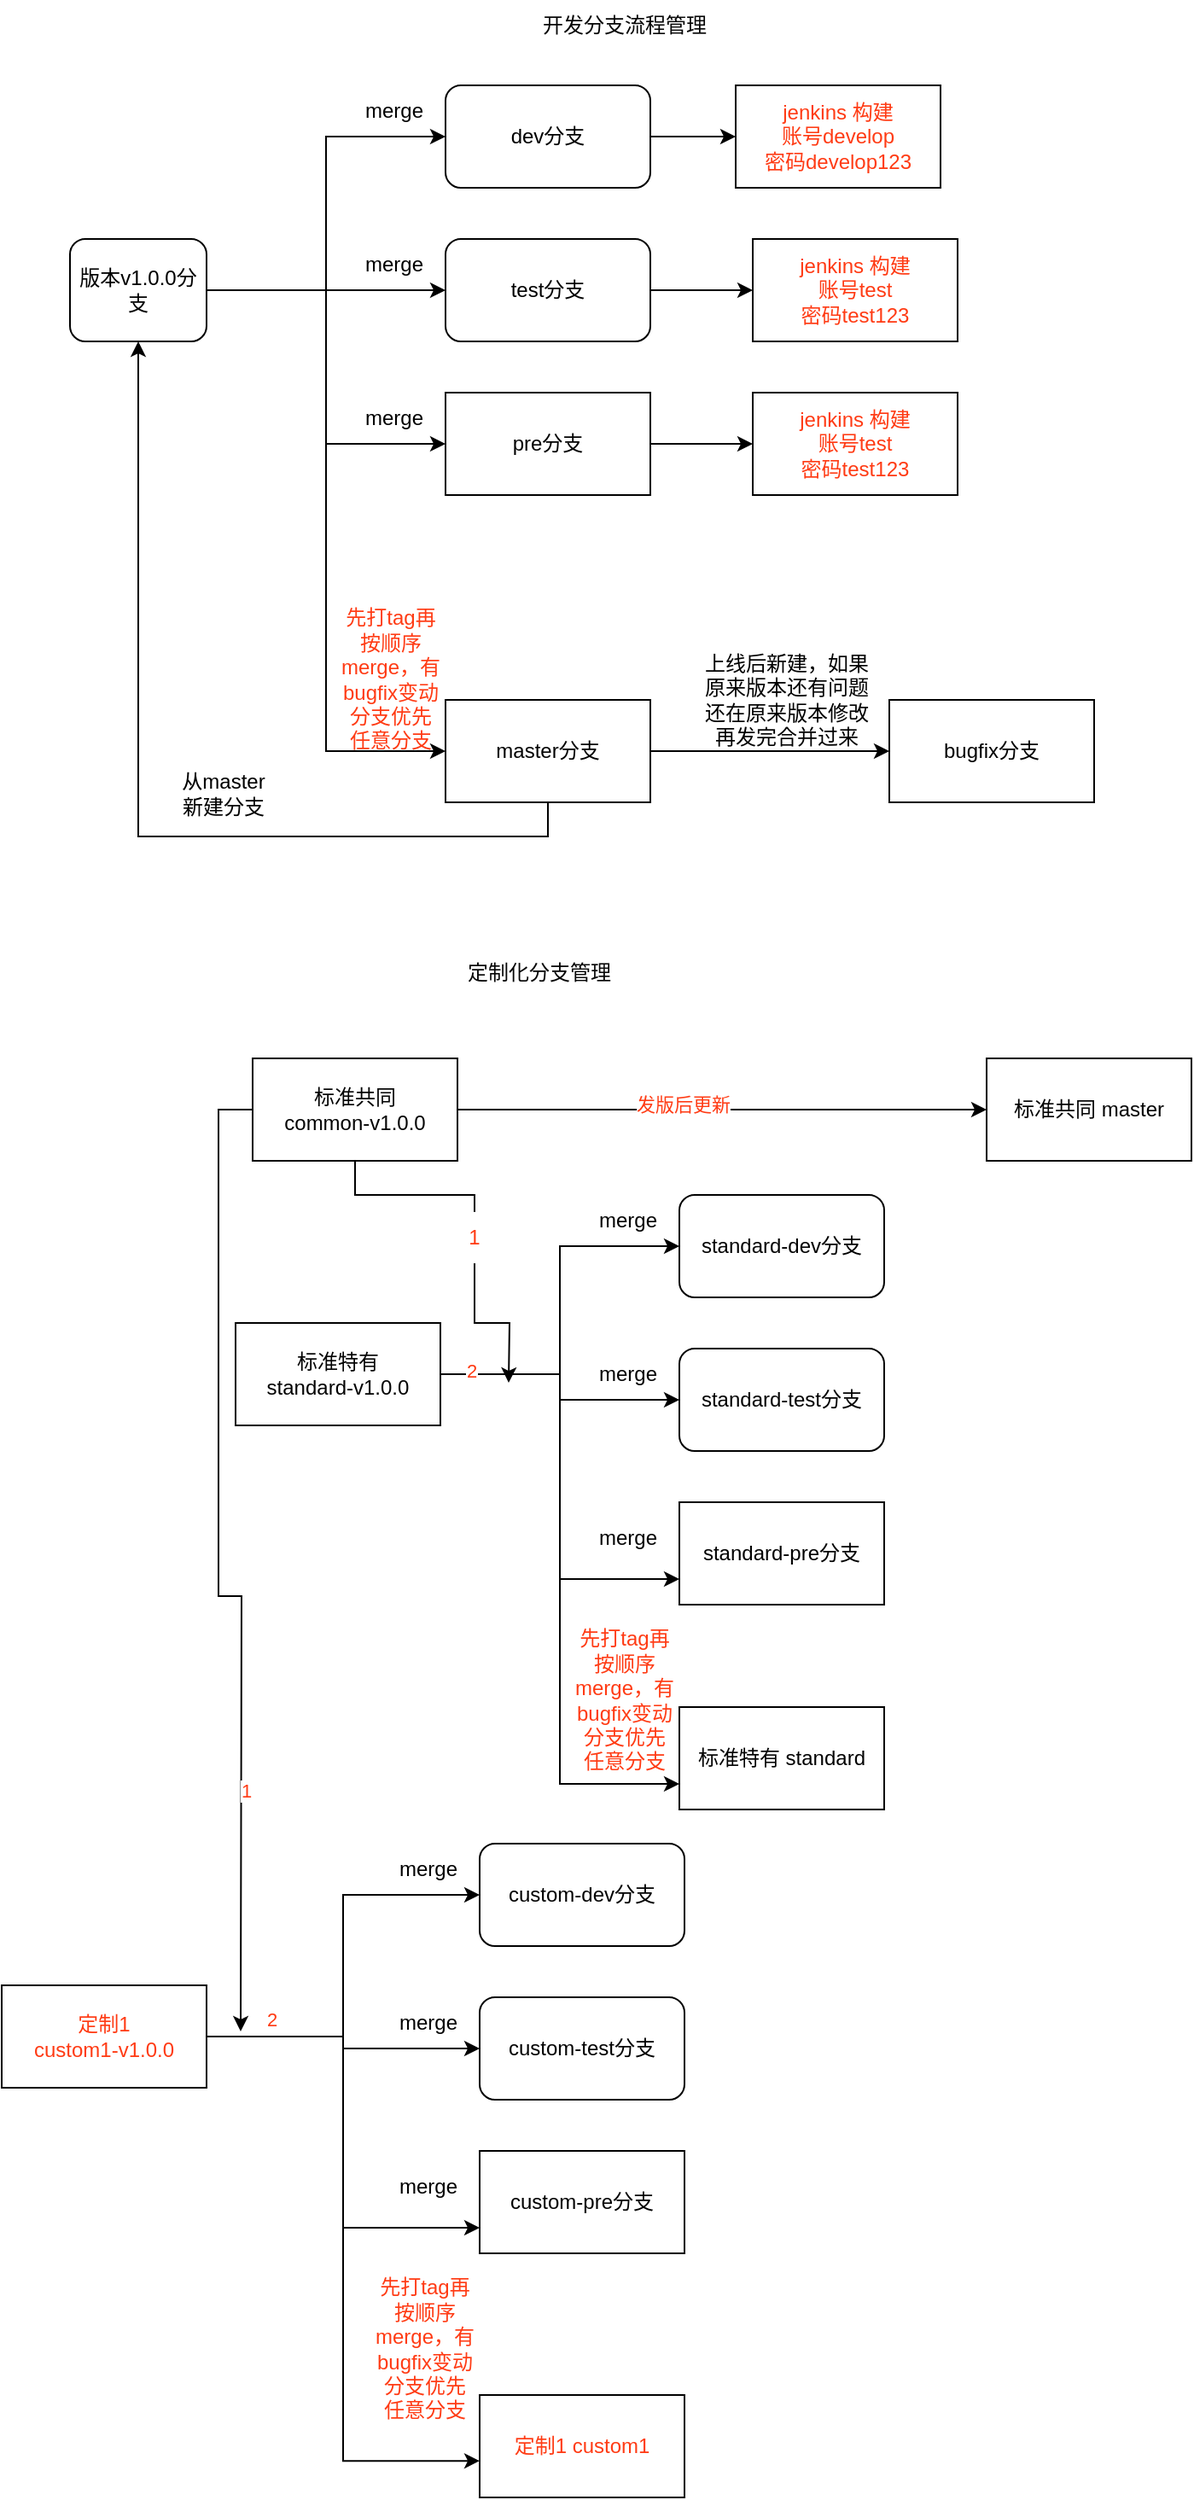 <mxfile version="15.5.4" type="github">
  <diagram id="4IpSo0oMJruCDXSAzcHF" name="Page-1">
    <mxGraphModel dx="1550" dy="835" grid="1" gridSize="10" guides="1" tooltips="1" connect="1" arrows="1" fold="1" page="1" pageScale="1" pageWidth="827" pageHeight="1169" math="0" shadow="0">
      <root>
        <mxCell id="0" />
        <mxCell id="1" parent="0" />
        <mxCell id="-ZuaCUr0FzAR6G0-gc7L-2" style="edgeStyle=orthogonalEdgeStyle;rounded=0;orthogonalLoop=1;jettySize=auto;html=1;entryX=0;entryY=0.5;entryDx=0;entryDy=0;" parent="1" source="-ZuaCUr0FzAR6G0-gc7L-1" target="-ZuaCUr0FzAR6G0-gc7L-3" edge="1">
          <mxGeometry relative="1" as="geometry">
            <mxPoint x="390" y="190" as="targetPoint" />
          </mxGeometry>
        </mxCell>
        <mxCell id="-ZuaCUr0FzAR6G0-gc7L-5" style="edgeStyle=orthogonalEdgeStyle;rounded=0;orthogonalLoop=1;jettySize=auto;html=1;entryX=0;entryY=0.5;entryDx=0;entryDy=0;" parent="1" source="-ZuaCUr0FzAR6G0-gc7L-1" target="-ZuaCUr0FzAR6G0-gc7L-4" edge="1">
          <mxGeometry relative="1" as="geometry" />
        </mxCell>
        <mxCell id="-ZuaCUr0FzAR6G0-gc7L-7" style="edgeStyle=orthogonalEdgeStyle;rounded=0;orthogonalLoop=1;jettySize=auto;html=1;exitX=1;exitY=0.5;exitDx=0;exitDy=0;entryX=0;entryY=0.5;entryDx=0;entryDy=0;" parent="1" source="-ZuaCUr0FzAR6G0-gc7L-1" target="-ZuaCUr0FzAR6G0-gc7L-8" edge="1">
          <mxGeometry relative="1" as="geometry">
            <mxPoint x="300" y="450" as="targetPoint" />
          </mxGeometry>
        </mxCell>
        <mxCell id="-ZuaCUr0FzAR6G0-gc7L-10" style="edgeStyle=orthogonalEdgeStyle;rounded=0;orthogonalLoop=1;jettySize=auto;html=1;exitX=1;exitY=0.5;exitDx=0;exitDy=0;entryX=0;entryY=0.5;entryDx=0;entryDy=0;" parent="1" source="-ZuaCUr0FzAR6G0-gc7L-1" target="-ZuaCUr0FzAR6G0-gc7L-9" edge="1">
          <mxGeometry relative="1" as="geometry">
            <mxPoint x="310" y="440" as="targetPoint" />
          </mxGeometry>
        </mxCell>
        <mxCell id="-ZuaCUr0FzAR6G0-gc7L-1" value="版本v1.0.0分支" style="rounded=1;whiteSpace=wrap;html=1;" parent="1" vertex="1">
          <mxGeometry x="150" y="150" width="80" height="60" as="geometry" />
        </mxCell>
        <mxCell id="-ZuaCUr0FzAR6G0-gc7L-32" style="edgeStyle=orthogonalEdgeStyle;rounded=0;orthogonalLoop=1;jettySize=auto;html=1;exitX=1;exitY=0.5;exitDx=0;exitDy=0;fontColor=#FF3B14;" parent="1" source="-ZuaCUr0FzAR6G0-gc7L-3" edge="1">
          <mxGeometry relative="1" as="geometry">
            <mxPoint x="540" y="90" as="targetPoint" />
          </mxGeometry>
        </mxCell>
        <mxCell id="-ZuaCUr0FzAR6G0-gc7L-3" value="dev分支" style="rounded=1;whiteSpace=wrap;html=1;" parent="1" vertex="1">
          <mxGeometry x="370" y="60" width="120" height="60" as="geometry" />
        </mxCell>
        <mxCell id="-ZuaCUr0FzAR6G0-gc7L-35" style="edgeStyle=orthogonalEdgeStyle;rounded=0;orthogonalLoop=1;jettySize=auto;html=1;entryX=0;entryY=0.5;entryDx=0;entryDy=0;fontColor=#FF3B14;" parent="1" source="-ZuaCUr0FzAR6G0-gc7L-4" target="-ZuaCUr0FzAR6G0-gc7L-34" edge="1">
          <mxGeometry relative="1" as="geometry" />
        </mxCell>
        <mxCell id="-ZuaCUr0FzAR6G0-gc7L-4" value="test分支" style="rounded=1;whiteSpace=wrap;html=1;" parent="1" vertex="1">
          <mxGeometry x="370" y="150" width="120" height="60" as="geometry" />
        </mxCell>
        <mxCell id="-ZuaCUr0FzAR6G0-gc7L-37" style="edgeStyle=orthogonalEdgeStyle;rounded=0;orthogonalLoop=1;jettySize=auto;html=1;entryX=0;entryY=0.5;entryDx=0;entryDy=0;fontColor=#FF3B14;" parent="1" source="-ZuaCUr0FzAR6G0-gc7L-8" target="-ZuaCUr0FzAR6G0-gc7L-36" edge="1">
          <mxGeometry relative="1" as="geometry" />
        </mxCell>
        <mxCell id="-ZuaCUr0FzAR6G0-gc7L-8" value="pre分支" style="rounded=0;whiteSpace=wrap;html=1;" parent="1" vertex="1">
          <mxGeometry x="370" y="240" width="120" height="60" as="geometry" />
        </mxCell>
        <mxCell id="-ZuaCUr0FzAR6G0-gc7L-11" style="edgeStyle=orthogonalEdgeStyle;rounded=0;orthogonalLoop=1;jettySize=auto;html=1;exitX=0.5;exitY=1;exitDx=0;exitDy=0;entryX=0.5;entryY=1;entryDx=0;entryDy=0;" parent="1" source="-ZuaCUr0FzAR6G0-gc7L-9" target="-ZuaCUr0FzAR6G0-gc7L-1" edge="1">
          <mxGeometry relative="1" as="geometry" />
        </mxCell>
        <mxCell id="-ZuaCUr0FzAR6G0-gc7L-18" style="edgeStyle=orthogonalEdgeStyle;rounded=0;orthogonalLoop=1;jettySize=auto;html=1;exitX=1;exitY=0.5;exitDx=0;exitDy=0;entryX=0;entryY=0.5;entryDx=0;entryDy=0;" parent="1" source="-ZuaCUr0FzAR6G0-gc7L-9" target="-ZuaCUr0FzAR6G0-gc7L-19" edge="1">
          <mxGeometry relative="1" as="geometry">
            <mxPoint x="590" y="380" as="targetPoint" />
          </mxGeometry>
        </mxCell>
        <mxCell id="-ZuaCUr0FzAR6G0-gc7L-9" value="master分支" style="rounded=0;whiteSpace=wrap;html=1;" parent="1" vertex="1">
          <mxGeometry x="370" y="420" width="120" height="60" as="geometry" />
        </mxCell>
        <mxCell id="-ZuaCUr0FzAR6G0-gc7L-12" value="merge" style="text;html=1;strokeColor=none;fillColor=none;align=center;verticalAlign=middle;whiteSpace=wrap;rounded=0;" parent="1" vertex="1">
          <mxGeometry x="310" y="60" width="60" height="30" as="geometry" />
        </mxCell>
        <mxCell id="-ZuaCUr0FzAR6G0-gc7L-14" value="从master新建分支" style="text;html=1;strokeColor=none;fillColor=none;align=center;verticalAlign=middle;whiteSpace=wrap;rounded=0;" parent="1" vertex="1">
          <mxGeometry x="210" y="460" width="60" height="30" as="geometry" />
        </mxCell>
        <mxCell id="-ZuaCUr0FzAR6G0-gc7L-15" value="merge" style="text;html=1;strokeColor=none;fillColor=none;align=center;verticalAlign=middle;whiteSpace=wrap;rounded=0;" parent="1" vertex="1">
          <mxGeometry x="310" y="150" width="60" height="30" as="geometry" />
        </mxCell>
        <mxCell id="-ZuaCUr0FzAR6G0-gc7L-16" value="merge" style="text;html=1;strokeColor=none;fillColor=none;align=center;verticalAlign=middle;whiteSpace=wrap;rounded=0;" parent="1" vertex="1">
          <mxGeometry x="310" y="240" width="60" height="30" as="geometry" />
        </mxCell>
        <mxCell id="-ZuaCUr0FzAR6G0-gc7L-17" value="&lt;font color=&quot;#ff3b14&quot;&gt;先打tag再按顺序merge，有bugfix变动分支优先任意分支&lt;/font&gt;" style="text;html=1;strokeColor=none;fillColor=none;align=center;verticalAlign=middle;whiteSpace=wrap;rounded=0;" parent="1" vertex="1">
          <mxGeometry x="308" y="393" width="60" height="30" as="geometry" />
        </mxCell>
        <mxCell id="-ZuaCUr0FzAR6G0-gc7L-19" value="bugfix分支" style="rounded=0;whiteSpace=wrap;html=1;" parent="1" vertex="1">
          <mxGeometry x="630" y="420" width="120" height="60" as="geometry" />
        </mxCell>
        <mxCell id="-ZuaCUr0FzAR6G0-gc7L-24" value="上线后新建，如果原来版本还有问题还在原来版本修改再发完合并过来" style="text;html=1;strokeColor=none;fillColor=none;align=center;verticalAlign=middle;whiteSpace=wrap;rounded=0;" parent="1" vertex="1">
          <mxGeometry x="520" y="390" width="100" height="60" as="geometry" />
        </mxCell>
        <mxCell id="-ZuaCUr0FzAR6G0-gc7L-33" value="jenkins 构建&lt;br&gt;账号develop&lt;br&gt;密码develop123&lt;br&gt;" style="rounded=0;whiteSpace=wrap;html=1;fontColor=#FF3B14;" parent="1" vertex="1">
          <mxGeometry x="540" y="60" width="120" height="60" as="geometry" />
        </mxCell>
        <mxCell id="-ZuaCUr0FzAR6G0-gc7L-34" value="jenkins 构建&lt;br&gt;账号test&lt;br&gt;密码test123" style="rounded=0;whiteSpace=wrap;html=1;fontColor=#FF3B14;" parent="1" vertex="1">
          <mxGeometry x="550" y="150" width="120" height="60" as="geometry" />
        </mxCell>
        <mxCell id="-ZuaCUr0FzAR6G0-gc7L-36" value="jenkins 构建&lt;br&gt;账号test&lt;br&gt;密码test123" style="rounded=0;whiteSpace=wrap;html=1;fontColor=#FF3B14;" parent="1" vertex="1">
          <mxGeometry x="550" y="240" width="120" height="60" as="geometry" />
        </mxCell>
        <mxCell id="-ZuaCUr0FzAR6G0-gc7L-38" value="&lt;font color=&quot;#030303&quot;&gt;标准共同 master&lt;/font&gt;" style="rounded=0;whiteSpace=wrap;html=1;fontColor=#FF3B14;" parent="1" vertex="1">
          <mxGeometry x="687" y="630" width="120" height="60" as="geometry" />
        </mxCell>
        <mxCell id="-ZuaCUr0FzAR6G0-gc7L-39" value="&lt;font color=&quot;#030303&quot;&gt;标准特有&amp;nbsp;standard&lt;/font&gt;" style="rounded=0;whiteSpace=wrap;html=1;fontColor=#FF3B14;" parent="1" vertex="1">
          <mxGeometry x="507" y="1010" width="120" height="60" as="geometry" />
        </mxCell>
        <mxCell id="-ZuaCUr0FzAR6G0-gc7L-40" value="&lt;font color=&quot;#050505&quot;&gt;定制化分支管理&lt;/font&gt;" style="text;html=1;strokeColor=none;fillColor=none;align=center;verticalAlign=middle;whiteSpace=wrap;rounded=0;fontColor=#FF3B14;" parent="1" vertex="1">
          <mxGeometry x="350" y="565" width="150" height="30" as="geometry" />
        </mxCell>
        <mxCell id="-ZuaCUr0FzAR6G0-gc7L-41" value="开发分支流程管理" style="text;html=1;strokeColor=none;fillColor=none;align=center;verticalAlign=middle;whiteSpace=wrap;rounded=0;fontColor=#050505;" parent="1" vertex="1">
          <mxGeometry x="370" y="10" width="210" height="30" as="geometry" />
        </mxCell>
        <mxCell id="-ZuaCUr0FzAR6G0-gc7L-42" value="定制1 custom1" style="rounded=0;whiteSpace=wrap;html=1;fontColor=#FF3B14;" parent="1" vertex="1">
          <mxGeometry x="390" y="1413" width="120" height="60" as="geometry" />
        </mxCell>
        <mxCell id="-ZuaCUr0FzAR6G0-gc7L-61" style="edgeStyle=orthogonalEdgeStyle;rounded=0;orthogonalLoop=1;jettySize=auto;html=1;exitX=1;exitY=0.5;exitDx=0;exitDy=0;entryX=0;entryY=0.5;entryDx=0;entryDy=0;fontColor=#030303;" parent="1" source="-ZuaCUr0FzAR6G0-gc7L-45" target="-ZuaCUr0FzAR6G0-gc7L-52" edge="1">
          <mxGeometry relative="1" as="geometry" />
        </mxCell>
        <mxCell id="-ZuaCUr0FzAR6G0-gc7L-62" style="edgeStyle=orthogonalEdgeStyle;rounded=0;orthogonalLoop=1;jettySize=auto;html=1;entryX=0;entryY=0.5;entryDx=0;entryDy=0;fontColor=#030303;" parent="1" source="-ZuaCUr0FzAR6G0-gc7L-45" target="-ZuaCUr0FzAR6G0-gc7L-53" edge="1">
          <mxGeometry relative="1" as="geometry" />
        </mxCell>
        <mxCell id="-ZuaCUr0FzAR6G0-gc7L-63" style="edgeStyle=orthogonalEdgeStyle;rounded=0;orthogonalLoop=1;jettySize=auto;html=1;entryX=0;entryY=0.75;entryDx=0;entryDy=0;fontColor=#030303;" parent="1" source="-ZuaCUr0FzAR6G0-gc7L-45" target="-ZuaCUr0FzAR6G0-gc7L-54" edge="1">
          <mxGeometry relative="1" as="geometry" />
        </mxCell>
        <mxCell id="-ZuaCUr0FzAR6G0-gc7L-65" style="edgeStyle=orthogonalEdgeStyle;rounded=0;orthogonalLoop=1;jettySize=auto;html=1;entryX=0;entryY=0.75;entryDx=0;entryDy=0;fontColor=#030303;" parent="1" source="-ZuaCUr0FzAR6G0-gc7L-45" target="-ZuaCUr0FzAR6G0-gc7L-39" edge="1">
          <mxGeometry relative="1" as="geometry" />
        </mxCell>
        <mxCell id="-ZuaCUr0FzAR6G0-gc7L-69" value="2" style="edgeLabel;html=1;align=center;verticalAlign=middle;resizable=0;points=[];fontColor=#FF3B14;" parent="-ZuaCUr0FzAR6G0-gc7L-65" vertex="1" connectable="0">
          <mxGeometry x="-0.904" y="2" relative="1" as="geometry">
            <mxPoint as="offset" />
          </mxGeometry>
        </mxCell>
        <mxCell id="-ZuaCUr0FzAR6G0-gc7L-45" value="标准特有&lt;br&gt;standard-v1.0.0" style="rounded=0;whiteSpace=wrap;html=1;fontColor=#030303;" parent="1" vertex="1">
          <mxGeometry x="247" y="785" width="120" height="60" as="geometry" />
        </mxCell>
        <mxCell id="-ZuaCUr0FzAR6G0-gc7L-66" style="edgeStyle=orthogonalEdgeStyle;rounded=0;orthogonalLoop=1;jettySize=auto;html=1;fontColor=#030303;startArrow=none;" parent="1" source="-ZuaCUr0FzAR6G0-gc7L-67" edge="1">
          <mxGeometry relative="1" as="geometry">
            <mxPoint x="407" y="820" as="targetPoint" />
          </mxGeometry>
        </mxCell>
        <mxCell id="-ZuaCUr0FzAR6G0-gc7L-70" style="edgeStyle=orthogonalEdgeStyle;rounded=0;orthogonalLoop=1;jettySize=auto;html=1;entryX=0;entryY=0.5;entryDx=0;entryDy=0;fontColor=#FF3B14;" parent="1" source="-ZuaCUr0FzAR6G0-gc7L-46" target="-ZuaCUr0FzAR6G0-gc7L-38" edge="1">
          <mxGeometry relative="1" as="geometry" />
        </mxCell>
        <mxCell id="-ZuaCUr0FzAR6G0-gc7L-71" value="发版后更新" style="edgeLabel;html=1;align=center;verticalAlign=middle;resizable=0;points=[];fontColor=#FF3B14;" parent="-ZuaCUr0FzAR6G0-gc7L-70" vertex="1" connectable="0">
          <mxGeometry x="-0.15" y="3" relative="1" as="geometry">
            <mxPoint as="offset" />
          </mxGeometry>
        </mxCell>
        <mxCell id="-ZuaCUr0FzAR6G0-gc7L-84" style="edgeStyle=orthogonalEdgeStyle;rounded=0;orthogonalLoop=1;jettySize=auto;html=1;fontColor=#FF3B14;" parent="1" source="-ZuaCUr0FzAR6G0-gc7L-46" edge="1">
          <mxGeometry relative="1" as="geometry">
            <mxPoint x="250" y="1200" as="targetPoint" />
          </mxGeometry>
        </mxCell>
        <mxCell id="-ZuaCUr0FzAR6G0-gc7L-85" value="1" style="edgeLabel;html=1;align=center;verticalAlign=middle;resizable=0;points=[];fontColor=#FF3B14;" parent="-ZuaCUr0FzAR6G0-gc7L-84" vertex="1" connectable="0">
          <mxGeometry x="0.507" y="2" relative="1" as="geometry">
            <mxPoint as="offset" />
          </mxGeometry>
        </mxCell>
        <mxCell id="-ZuaCUr0FzAR6G0-gc7L-46" value="标准共同&lt;br&gt;common-v1.0.0" style="rounded=0;whiteSpace=wrap;html=1;fontColor=#030303;" parent="1" vertex="1">
          <mxGeometry x="257" y="630" width="120" height="60" as="geometry" />
        </mxCell>
        <mxCell id="-ZuaCUr0FzAR6G0-gc7L-82" style="edgeStyle=orthogonalEdgeStyle;rounded=0;orthogonalLoop=1;jettySize=auto;html=1;entryX=0;entryY=0.5;entryDx=0;entryDy=0;fontColor=#FF3B14;" parent="1" source="-ZuaCUr0FzAR6G0-gc7L-47" target="-ZuaCUr0FzAR6G0-gc7L-75" edge="1">
          <mxGeometry relative="1" as="geometry" />
        </mxCell>
        <mxCell id="-ZuaCUr0FzAR6G0-gc7L-86" style="edgeStyle=orthogonalEdgeStyle;rounded=0;orthogonalLoop=1;jettySize=auto;html=1;fontColor=#FF3B14;" parent="1" source="-ZuaCUr0FzAR6G0-gc7L-47" target="-ZuaCUr0FzAR6G0-gc7L-76" edge="1">
          <mxGeometry relative="1" as="geometry" />
        </mxCell>
        <mxCell id="-ZuaCUr0FzAR6G0-gc7L-87" style="edgeStyle=orthogonalEdgeStyle;rounded=0;orthogonalLoop=1;jettySize=auto;html=1;entryX=0;entryY=0.75;entryDx=0;entryDy=0;fontColor=#FF3B14;" parent="1" source="-ZuaCUr0FzAR6G0-gc7L-47" target="-ZuaCUr0FzAR6G0-gc7L-77" edge="1">
          <mxGeometry relative="1" as="geometry" />
        </mxCell>
        <mxCell id="-ZuaCUr0FzAR6G0-gc7L-88" style="edgeStyle=orthogonalEdgeStyle;rounded=0;orthogonalLoop=1;jettySize=auto;html=1;fontColor=#FF3B14;entryX=0;entryY=0.643;entryDx=0;entryDy=0;entryPerimeter=0;" parent="1" source="-ZuaCUr0FzAR6G0-gc7L-47" target="-ZuaCUr0FzAR6G0-gc7L-42" edge="1">
          <mxGeometry relative="1" as="geometry">
            <mxPoint x="310" y="1483" as="targetPoint" />
          </mxGeometry>
        </mxCell>
        <mxCell id="-ZuaCUr0FzAR6G0-gc7L-47" value="定制1 &lt;br&gt;custom1-v1.0.0" style="rounded=0;whiteSpace=wrap;html=1;fontColor=#FF3B14;" parent="1" vertex="1">
          <mxGeometry x="110" y="1173" width="120" height="60" as="geometry" />
        </mxCell>
        <mxCell id="-ZuaCUr0FzAR6G0-gc7L-52" value="standard-dev分支" style="rounded=1;whiteSpace=wrap;html=1;" parent="1" vertex="1">
          <mxGeometry x="507" y="710" width="120" height="60" as="geometry" />
        </mxCell>
        <mxCell id="-ZuaCUr0FzAR6G0-gc7L-53" value="standard-test分支" style="rounded=1;whiteSpace=wrap;html=1;" parent="1" vertex="1">
          <mxGeometry x="507" y="800" width="120" height="60" as="geometry" />
        </mxCell>
        <mxCell id="-ZuaCUr0FzAR6G0-gc7L-54" value="standard-pre分支" style="rounded=0;whiteSpace=wrap;html=1;" parent="1" vertex="1">
          <mxGeometry x="507" y="890" width="120" height="60" as="geometry" />
        </mxCell>
        <mxCell id="-ZuaCUr0FzAR6G0-gc7L-55" value="merge" style="text;html=1;strokeColor=none;fillColor=none;align=center;verticalAlign=middle;whiteSpace=wrap;rounded=0;" parent="1" vertex="1">
          <mxGeometry x="447" y="710" width="60" height="30" as="geometry" />
        </mxCell>
        <mxCell id="-ZuaCUr0FzAR6G0-gc7L-56" value="merge" style="text;html=1;strokeColor=none;fillColor=none;align=center;verticalAlign=middle;whiteSpace=wrap;rounded=0;" parent="1" vertex="1">
          <mxGeometry x="447" y="800" width="60" height="30" as="geometry" />
        </mxCell>
        <mxCell id="-ZuaCUr0FzAR6G0-gc7L-57" value="merge" style="text;html=1;strokeColor=none;fillColor=none;align=center;verticalAlign=middle;whiteSpace=wrap;rounded=0;" parent="1" vertex="1">
          <mxGeometry x="447" y="896" width="60" height="30" as="geometry" />
        </mxCell>
        <mxCell id="-ZuaCUr0FzAR6G0-gc7L-58" value="&lt;font color=&quot;#ff3b14&quot;&gt;先打tag再按顺序merge，有bugfix变动分支优先任意分支&lt;/font&gt;" style="text;html=1;strokeColor=none;fillColor=none;align=center;verticalAlign=middle;whiteSpace=wrap;rounded=0;" parent="1" vertex="1">
          <mxGeometry x="445" y="991" width="60" height="30" as="geometry" />
        </mxCell>
        <mxCell id="-ZuaCUr0FzAR6G0-gc7L-67" value="&lt;font color=&quot;#ff3b14&quot;&gt;1&lt;/font&gt;" style="text;html=1;strokeColor=none;fillColor=none;align=center;verticalAlign=middle;whiteSpace=wrap;rounded=0;fontColor=#030303;" parent="1" vertex="1">
          <mxGeometry x="357" y="720" width="60" height="30" as="geometry" />
        </mxCell>
        <mxCell id="-ZuaCUr0FzAR6G0-gc7L-68" value="" style="edgeStyle=orthogonalEdgeStyle;rounded=0;orthogonalLoop=1;jettySize=auto;html=1;fontColor=#030303;endArrow=none;" parent="1" source="-ZuaCUr0FzAR6G0-gc7L-46" target="-ZuaCUr0FzAR6G0-gc7L-67" edge="1">
          <mxGeometry relative="1" as="geometry">
            <mxPoint x="407" y="820" as="targetPoint" />
            <mxPoint x="377" y="660" as="sourcePoint" />
          </mxGeometry>
        </mxCell>
        <mxCell id="-ZuaCUr0FzAR6G0-gc7L-73" value="2" style="edgeLabel;html=1;align=center;verticalAlign=middle;resizable=0;points=[];fontColor=#FF3B14;" parent="1" vertex="1" connectable="0">
          <mxGeometry x="268" y="1193" as="geometry" />
        </mxCell>
        <mxCell id="-ZuaCUr0FzAR6G0-gc7L-75" value="custom-dev分支" style="rounded=1;whiteSpace=wrap;html=1;" parent="1" vertex="1">
          <mxGeometry x="390" y="1090" width="120" height="60" as="geometry" />
        </mxCell>
        <mxCell id="-ZuaCUr0FzAR6G0-gc7L-76" value="custom-test分支" style="rounded=1;whiteSpace=wrap;html=1;" parent="1" vertex="1">
          <mxGeometry x="390" y="1180" width="120" height="60" as="geometry" />
        </mxCell>
        <mxCell id="-ZuaCUr0FzAR6G0-gc7L-77" value="custom-pre分支" style="rounded=0;whiteSpace=wrap;html=1;" parent="1" vertex="1">
          <mxGeometry x="390" y="1270" width="120" height="60" as="geometry" />
        </mxCell>
        <mxCell id="-ZuaCUr0FzAR6G0-gc7L-78" value="merge" style="text;html=1;strokeColor=none;fillColor=none;align=center;verticalAlign=middle;whiteSpace=wrap;rounded=0;" parent="1" vertex="1">
          <mxGeometry x="330" y="1090" width="60" height="30" as="geometry" />
        </mxCell>
        <mxCell id="-ZuaCUr0FzAR6G0-gc7L-79" value="merge" style="text;html=1;strokeColor=none;fillColor=none;align=center;verticalAlign=middle;whiteSpace=wrap;rounded=0;" parent="1" vertex="1">
          <mxGeometry x="330" y="1180" width="60" height="30" as="geometry" />
        </mxCell>
        <mxCell id="-ZuaCUr0FzAR6G0-gc7L-80" value="merge" style="text;html=1;strokeColor=none;fillColor=none;align=center;verticalAlign=middle;whiteSpace=wrap;rounded=0;" parent="1" vertex="1">
          <mxGeometry x="330" y="1276" width="60" height="30" as="geometry" />
        </mxCell>
        <mxCell id="-ZuaCUr0FzAR6G0-gc7L-81" value="&lt;font color=&quot;#ff3b14&quot;&gt;先打tag再按顺序merge，有bugfix变动分支优先任意分支&lt;/font&gt;" style="text;html=1;strokeColor=none;fillColor=none;align=center;verticalAlign=middle;whiteSpace=wrap;rounded=0;" parent="1" vertex="1">
          <mxGeometry x="328" y="1371" width="60" height="30" as="geometry" />
        </mxCell>
      </root>
    </mxGraphModel>
  </diagram>
</mxfile>
